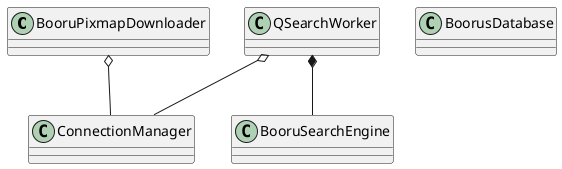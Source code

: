@startuml class-controller

class BooruPixmapDownloader{
    
}

class BoorusDatabase{
        
}

class ConnectionManager{

}

class QSearchWorker{

}

class BooruSearchEngine{

}

QSearchWorker o-- ConnectionManager
BooruPixmapDownloader o-- ConnectionManager
QSearchWorker *-- BooruSearchEngine


@enduml